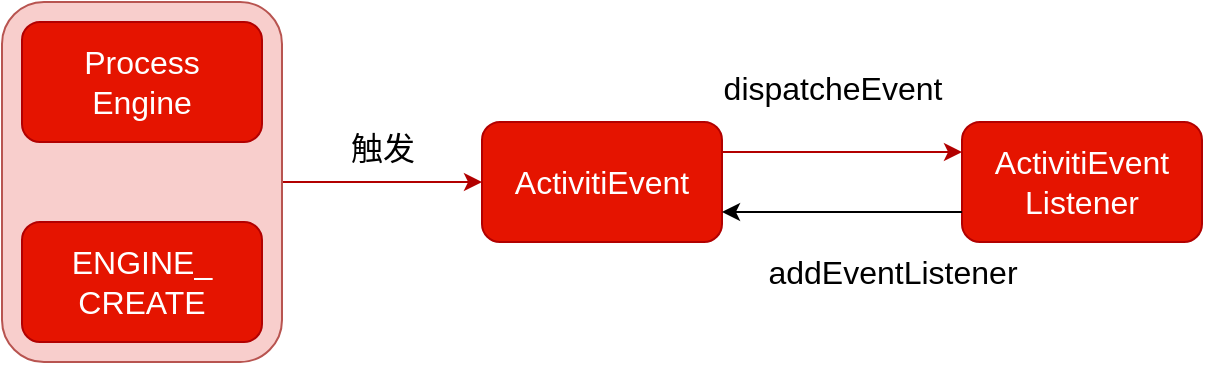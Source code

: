 <mxfile version="27.0.6">
  <diagram name="第 1 页" id="IzRIQWKJCNjDp20_bSc-">
    <mxGraphModel dx="1426" dy="751" grid="1" gridSize="10" guides="1" tooltips="1" connect="1" arrows="1" fold="1" page="1" pageScale="1" pageWidth="827" pageHeight="1169" math="0" shadow="0">
      <root>
        <mxCell id="0" />
        <mxCell id="1" parent="0" />
        <mxCell id="1l-b0EWJkv5fUNwgMUos-6" style="edgeStyle=orthogonalEdgeStyle;rounded=0;orthogonalLoop=1;jettySize=auto;html=1;entryX=0;entryY=0.5;entryDx=0;entryDy=0;fillColor=#e51400;strokeColor=#B20000;fontSize=16;" edge="1" parent="1" source="1l-b0EWJkv5fUNwgMUos-3" target="1l-b0EWJkv5fUNwgMUos-4">
          <mxGeometry relative="1" as="geometry" />
        </mxCell>
        <mxCell id="1l-b0EWJkv5fUNwgMUos-3" value="" style="rounded=1;whiteSpace=wrap;html=1;fillColor=#f8cecc;strokeColor=#b85450;fontSize=16;" vertex="1" parent="1">
          <mxGeometry x="150" y="190" width="140" height="180" as="geometry" />
        </mxCell>
        <mxCell id="1l-b0EWJkv5fUNwgMUos-1" value="&lt;font style=&quot;vertical-align: inherit;&quot; class=&quot;notranslate fyzs-translate-target fyzs-translate-target-wrapper&quot;&gt;&lt;font style=&quot;vertical-align: inherit;&quot; class=&quot;notranslate fyzs-translate-target fyzs-translate-target-box&quot;&gt;&lt;font style=&quot;vertical-align: inherit;&quot; title=&quot;P&quot; class=&quot;notranslate fyzs-translate-target fyzs-translate-target-text&quot;&gt;Process&lt;/font&gt;&lt;/font&gt;&lt;/font&gt;&lt;div&gt;&lt;font style=&quot;vertical-align: inherit;&quot; class=&quot;notranslate fyzs-translate-target fyzs-translate-target-wrapper&quot;&gt;&lt;font style=&quot;vertical-align: inherit;&quot; class=&quot;notranslate fyzs-translate-target fyzs-translate-target-box&quot;&gt;&lt;font style=&quot;vertical-align: inherit;&quot; title=&quot;P&quot; class=&quot;notranslate fyzs-translate-target fyzs-translate-target-text&quot;&gt;Engine&lt;/font&gt;&lt;/font&gt;&lt;/font&gt;&lt;/div&gt;" style="rounded=1;whiteSpace=wrap;html=1;fillColor=#e51400;fontColor=#ffffff;strokeColor=#B20000;fontSize=16;" vertex="1" parent="1">
          <mxGeometry x="160" y="200" width="120" height="60" as="geometry" />
        </mxCell>
        <mxCell id="1l-b0EWJkv5fUNwgMUos-2" value="&lt;font style=&quot;vertical-align: inherit;&quot; class=&quot;notranslate fyzs-translate-target fyzs-translate-target-wrapper&quot;&gt;&lt;font style=&quot;vertical-align: inherit;&quot; class=&quot;notranslate fyzs-translate-target fyzs-translate-target-box&quot;&gt;&lt;font style=&quot;vertical-align: inherit;&quot; title=&quot;E&quot; class=&quot;notranslate fyzs-translate-target fyzs-translate-target-text&quot;&gt;ENGINE_&lt;/font&gt;&lt;/font&gt;&lt;/font&gt;&lt;div&gt;&lt;font style=&quot;vertical-align: inherit;&quot; class=&quot;notranslate fyzs-translate-target fyzs-translate-target-wrapper&quot;&gt;&lt;font style=&quot;vertical-align: inherit;&quot; class=&quot;notranslate fyzs-translate-target fyzs-translate-target-box&quot;&gt;&lt;font style=&quot;vertical-align: inherit;&quot; title=&quot;E&quot; class=&quot;notranslate fyzs-translate-target fyzs-translate-target-text&quot;&gt;CREATE&lt;/font&gt;&lt;/font&gt;&lt;/font&gt;&lt;/div&gt;" style="rounded=1;whiteSpace=wrap;html=1;fillColor=#e51400;fontColor=#ffffff;strokeColor=#B20000;fontSize=16;" vertex="1" parent="1">
          <mxGeometry x="160" y="300" width="120" height="60" as="geometry" />
        </mxCell>
        <mxCell id="1l-b0EWJkv5fUNwgMUos-4" value="&lt;font style=&quot;vertical-align: inherit;&quot; class=&quot;notranslate fyzs-translate-target fyzs-translate-target-wrapper&quot;&gt;&lt;font style=&quot;vertical-align: inherit;&quot; class=&quot;notranslate fyzs-translate-target fyzs-translate-target-box&quot;&gt;&lt;font style=&quot;vertical-align: inherit;&quot; title=&quot;A&quot; class=&quot;notranslate fyzs-translate-target fyzs-translate-target-text&quot;&gt;ActivitiEvent&lt;/font&gt;&lt;/font&gt;&lt;/font&gt;" style="rounded=1;whiteSpace=wrap;html=1;fillColor=#e51400;fontColor=#ffffff;strokeColor=#B20000;fontSize=16;" vertex="1" parent="1">
          <mxGeometry x="390" y="250" width="120" height="60" as="geometry" />
        </mxCell>
        <mxCell id="1l-b0EWJkv5fUNwgMUos-5" value="&lt;font style=&quot;vertical-align: inherit;&quot; class=&quot;notranslate fyzs-translate-target fyzs-translate-target-wrapper&quot;&gt;&lt;font style=&quot;vertical-align: inherit;&quot; class=&quot;notranslate fyzs-translate-target fyzs-translate-target-box&quot;&gt;&lt;font style=&quot;vertical-align: inherit;&quot; title=&quot;A&quot; class=&quot;notranslate fyzs-translate-target fyzs-translate-target-text&quot;&gt;ActivitiEvent&lt;/font&gt;&lt;/font&gt;&lt;/font&gt;&lt;div&gt;&lt;font style=&quot;vertical-align: inherit;&quot; class=&quot;notranslate fyzs-translate-target fyzs-translate-target-wrapper&quot;&gt;&lt;font style=&quot;vertical-align: inherit;&quot; class=&quot;notranslate fyzs-translate-target fyzs-translate-target-box&quot;&gt;&lt;font style=&quot;vertical-align: inherit;&quot; title=&quot;A&quot; class=&quot;notranslate fyzs-translate-target fyzs-translate-target-text&quot;&gt;Listener&lt;/font&gt;&lt;/font&gt;&lt;/font&gt;&lt;/div&gt;" style="rounded=1;whiteSpace=wrap;html=1;fillColor=#e51400;fontColor=#ffffff;strokeColor=#B20000;fontSize=16;" vertex="1" parent="1">
          <mxGeometry x="630" y="250" width="120" height="60" as="geometry" />
        </mxCell>
        <mxCell id="1l-b0EWJkv5fUNwgMUos-7" value="" style="endArrow=classic;html=1;rounded=0;exitX=1;exitY=0.25;exitDx=0;exitDy=0;entryX=0;entryY=0.25;entryDx=0;entryDy=0;fillColor=#e51400;strokeColor=#B20000;fontSize=16;" edge="1" parent="1" source="1l-b0EWJkv5fUNwgMUos-4" target="1l-b0EWJkv5fUNwgMUos-5">
          <mxGeometry width="50" height="50" relative="1" as="geometry">
            <mxPoint x="560" y="270" as="sourcePoint" />
            <mxPoint x="610" y="220" as="targetPoint" />
          </mxGeometry>
        </mxCell>
        <mxCell id="1l-b0EWJkv5fUNwgMUos-8" value="" style="endArrow=classic;html=1;rounded=0;entryX=1;entryY=0.75;entryDx=0;entryDy=0;exitX=0;exitY=0.75;exitDx=0;exitDy=0;fontSize=16;" edge="1" parent="1" source="1l-b0EWJkv5fUNwgMUos-5" target="1l-b0EWJkv5fUNwgMUos-4">
          <mxGeometry width="50" height="50" relative="1" as="geometry">
            <mxPoint x="590" y="440" as="sourcePoint" />
            <mxPoint x="640" y="390" as="targetPoint" />
          </mxGeometry>
        </mxCell>
        <mxCell id="1l-b0EWJkv5fUNwgMUos-9" value="&lt;font style=&quot;vertical-align: inherit;&quot; class=&quot;notranslate fyzs-translate-target fyzs-translate-target-wrapper&quot;&gt;&lt;font style=&quot;vertical-align: inherit;&quot; class=&quot;notranslate fyzs-translate-target fyzs-translate-target-box&quot;&gt;&lt;font style=&quot;vertical-align: inherit;&quot; title=&quot;Text&quot; class=&quot;notranslate fyzs-translate-target fyzs-translate-target-text&quot;&gt;触发&lt;/font&gt;&lt;/font&gt;&lt;/font&gt;" style="text;html=1;align=center;verticalAlign=middle;resizable=0;points=[];autosize=1;strokeColor=none;fillColor=none;fontSize=16;" vertex="1" parent="1">
          <mxGeometry x="310" y="248" width="60" height="30" as="geometry" />
        </mxCell>
        <mxCell id="1l-b0EWJkv5fUNwgMUos-10" value="&lt;font style=&quot;vertical-align: inherit;&quot; class=&quot;notranslate fyzs-translate-target fyzs-translate-target-wrapper&quot;&gt;&lt;font style=&quot;vertical-align: inherit;&quot; class=&quot;notranslate fyzs-translate-target fyzs-translate-target-box&quot;&gt;&lt;font style=&quot;vertical-align: inherit;&quot; title=&quot;Text&quot; class=&quot;notranslate fyzs-translate-target fyzs-translate-target-text&quot;&gt;dispatcheEvent&lt;/font&gt;&lt;/font&gt;&lt;/font&gt;" style="text;html=1;align=center;verticalAlign=middle;resizable=0;points=[];autosize=1;strokeColor=none;fillColor=none;fontSize=16;" vertex="1" parent="1">
          <mxGeometry x="500" y="218" width="130" height="30" as="geometry" />
        </mxCell>
        <mxCell id="1l-b0EWJkv5fUNwgMUos-11" value="&lt;font style=&quot;vertical-align: inherit;&quot; class=&quot;notranslate fyzs-translate-target fyzs-translate-target-wrapper&quot;&gt;&lt;font style=&quot;vertical-align: inherit;&quot; class=&quot;notranslate fyzs-translate-target fyzs-translate-target-box&quot;&gt;&lt;font style=&quot;vertical-align: inherit;&quot; title=&quot;Text&quot; class=&quot;notranslate fyzs-translate-target fyzs-translate-target-text&quot;&gt;addEventListener&lt;/font&gt;&lt;/font&gt;&lt;/font&gt;" style="text;html=1;align=center;verticalAlign=middle;resizable=0;points=[];autosize=1;strokeColor=none;fillColor=none;fontSize=16;" vertex="1" parent="1">
          <mxGeometry x="520" y="310" width="150" height="30" as="geometry" />
        </mxCell>
      </root>
    </mxGraphModel>
  </diagram>
</mxfile>
